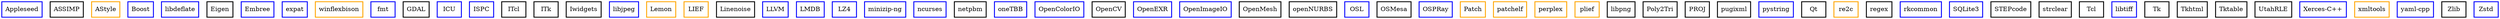 /*               D E P E N D E N C I E S . D O T
 *
 * Copyright (c) 2023 United States Government as represented by
 * the U.S. Army Research Laboratory.
 *
 * Redistribution and use in source (Graphviz format) and 'compiled'
 * forms (PDF, PostScript, HTML, RTF, etc.), with or without
 * modification, are permitted provided that the following conditions
 * are met:
 *
 * 1. Redistributions of source code (DOT format) must retain the
 * above copyright notice, this list of conditions and the following
 * disclaimer.
 *
 * 2. Redistributions in compiled form (transformed to other DTDs,
 * converted to PDF, PostScript, HTML, RTF, and other formats) must
 * reproduce the above copyright notice, this list of conditions and
 * the following disclaimer in the documentation and/or other
 * materials provided with the distribution.
 *
 * 3. The name of the author may not be used to endorse or promote
 * products derived from this documentation without specific prior
 * written permission.
 *
 * THIS DOCUMENTATION IS PROVIDED BY THE AUTHOR AS IS'' AND ANY
 * EXPRESS OR IMPLIED WARRANTIES, INCLUDING, BUT NOT LIMITED TO, THE
 * IMPLIED WARRANTIES OF MERCHANTABILITY AND FITNESS FOR A PARTICULAR
 * PURPOSE ARE DISCLAIMED. IN NO EVENT SHALL THE AUTHOR BE LIABLE FOR
 * ANY DIRECT, INDIRECT, INCIDENTAL, SPECIAL, EXEMPLARY, OR
 * CONSEQUENTIAL DAMAGES (INCLUDING, BUT NOT LIMITED TO, PROCUREMENT
 * OF SUBSTITUTE GOODS OR SERVICES; LOSS OF USE, DATA, OR PROFITS; OR
 * BUSINESS INTERRUPTION) HOWEVER CAUSED AND ON ANY THEORY OF
 * LIABILITY, WHETHER IN CONTRACT, STRICT LIABILITY, OR TORT
 * (INCLUDING NEGLIGENCE OR OTHERWISE) ARISING IN ANY WAY OUT OF THE
 * USE OF THIS DOCUMENTATION, EVEN IF ADVISED OF THE POSSIBILITY OF
 * SUCH DAMAGE.
 */

digraph Deps{

	// Nodes
	appleseed [color = "blue", style = bold, shape = box, URL="https://github.com/appleseedhq/appleseed", label = "Appleseed"];
	assetimport [color = "black", style = bold, shape = box, URL="https://github.com/assimp/assimp", label = "ASSIMP"];
	astyle [color = "orange", style = bold, shape = box, URL="https://astyle.sourceforge.net/", label = "AStyle"];
	boost [color = "blue", style = bold, shape = box, URL="https://github.com/boostorg/boost", label = "Boost"];
	deflate [color = "blue", style = bold, shape = box, URL="https://github.com/ebiggers/libdeflate", label = "libdeflate"];
	eigen [color = "black", style = bold, shape = box, URL="https://eigen.tuxfamily.org", label = "Eigen"];
	embree [color = "blue", style = bold, shape = box, URL="https://github.com/embree/embree", label = "Embree"];
	expat [color = "blue", style = bold, shape = box, URL="https://github.com/libexpat/libexpat", label = "expat"];
	flexbison [color = "orange", style = bold, shape = box, URL="https://github.com/lexxmark/winflexbison", label = "winflexbison"];
	fmt [color = "blue", style = bold, shape = box, URL="https://github.com/fmtlib/fmt", label = "fmt"];
	gdal [color = "black", style = bold, shape = box, URL="https://gdal.org", label = "GDAL"];
	icu [color = "blue", style = bold, shape = box, URL="https://github.com/unicode-org/icu", label = "ICU"];
	ispc [color = "blue", style = bold, shape = box, URL="https://github.com/ispc/ispc", label = "ISPC"];
	itcl [color = "black", style = bold, shape = box, URL="https://incrtcl.sourceforge.net/itcl", label = "ITcl"];
	itk [color = "black", style = bold, shape = box, URL="https://incrtcl.sourceforge.net/itk", label = "ITk"];
	iwidgets [color = "black", style = bold, shape = box, URL="https://incrtcl.sourceforge.net/iwidgets/iwidgets.html", label = "Iwidgets"];
	jpeg [color = "blue", style = bold, shape = box, URL="https://github.com/libjpeg-turbo/libjpeg-turbo", label = "libjpeg"];
	lemon [color = "orange", style = bold, shape = box, URL="https://sqlite.org/src/doc/trunk/doc/lemon.html", label = "Lemon"];
	lief [color = "orange", style = bold, shape = box, URL="https://github.com/lief-project/LIEF", label = "LIEF"];
	linenoise [color = "black", style = bold, shape = box, URL="https://github.com/msteveb/linenoise", label = "Linenoise"];
	llvm [color = "blue", style = bold, shape = box, URL="https://llvm.org", label = "LLVM"];
	lmdb [color = "blue", style = bold, shape = box, URL="https://github.com/LMDB/lmdb", label = "LMDB"];
	lz4 [color = "blue", style = bold, shape = box, URL="https://github.com/lz4/lz4", label = "LZ4"];
	minizip_ng [color = "blue", style = bold, shape = box, URL="https://github.com/zlib-ng/minizip-ng", label = "minizip-ng"];
	ncurses [color = "blue", style = bold, shape = box, URL="https://invisible-island.net/ncurses", label = "ncurses"];
	netpbm [color = "black", style = bold, shape = box, URL="http://netpbm.sourceforge.net", label = "netpbm"];
	onetbb [color = "blue", style = bold, shape = box, URL="https://github.com/oneapi-src/oneTBB", label = "oneTBB"];
	opencolorio [color = "blue", style = bold, shape = box, URL="https://github.com/AcademySoftwareFoundation/OpenColorIO", label = "OpenColorIO"];
	opencv [color = "black", style = bold, shape = box, URL="http://opencv.org", label = "OpenCV"];
	openexr [color = "blue", style = bold, shape = box, URL="https://github.com/AcademySoftwareFoundation/openexr", label = "OpenEXR"];
	openimageio [color = "blue", style = bold, shape = box, URL="https://github.com/OpenImageIO/oiio", label = "OpenImageIO"];
	openmesh [color = "black", style = bold, shape = box, URL="https://www.graphics.rwth-aachen.de/software/openmesh", label = "OpenMesh"];
	opennurbs [color = "black", style = bold, shape = box, URL="https://github.com/mcneel/opennurbs", label = "openNURBS"];
	osl [color = "blue", style = bold, shape = box, URL="https://github.com/AcademySoftwareFoundation/OpenShadingLanguage", label = "OSL"];
	osmesa [color = "black", style = bold, shape = box, URL="https://github.com/starseeker/osmesa", label = "OSMesa"];
	ospray [color = "blue", style = bold, shape = box, URL="https://github.com/ospray/OSPRay", label = "OSPRay"];
	patch [color = "orange", style = bold, shape = box, URL="https://github.com/shannonbooth/patch", label = "Patch"];
	patchelf [color = "orange", style = bold, shape = box, URL="https://github.com/NixOS/patchelf", label = "patchelf"];
	perplex [color = "orange", style = bold, shape = box, URL="https://github.com/BRL-CAD/perplex", label = "perplex"];
	plief [color = "orange", style = bold, shape = box, URL="https://github.com/BRL-CAD/plief", label = "plief"];
	png [color = "black", style = bold, shape = box, URL="http://www.libpng.org/pub/png/libpng.html", label = "libpng"];
	poly2tri [color = "black", style = bold, shape = box, URL="https://github.com/jhasse/poly2tri", label = "Poly2Tri"];
	proj [color = "black", style = bold, shape = box, URL="https://proj.org", label = "PROJ"];
	pugixml [color = "black", style = bold, shape = box, URL="https://pugixml.org", label = "pugixml"];
	pystring [color = "blue", style = bold, shape = box, URL="https://github.com/imageworks/pystring", label = "pystring"];
	qt [color = "black", style = bold, shape = box, URL="https://www.qt.io", label = "Qt"];
	re2c [color = "orange", style = bold, shape = box, URL="https://github.com/skvadrik/re2c", label = "re2c"];
	regex [color = "black", style = bold, shape = box, URL="https://github.com/BRL-CAD/regex", label = "regex"];
	rkcommon [color = "blue", style = bold, shape = box, URL="https://github.com/ospray/rkcommon", label = "rkcommon"];
	sqlite3 [color = "blue", style = bold, shape = box, URL="https://www.sqlite.org", label = "SQLite3"];
	stepcode [color = "black", style = bold, shape = box, URL="https://github.com/stepcode/stepcode", label = "STEPcode"];
	strclear [color = "black", style = bold, shape = box, URL="https://github.com/BRL-CAD/strclear", label = "strclear"];
	tcl [color = "black", style = bold, shape = box, URL="https://www.tcl.tk", label = "Tcl"];
	tiff [color = "blue", style = bold, shape = box, URL="https://gitlab.com/libtiff/libtiff", label = "libtiff"];
	tk [color = "black", style = bold, shape = box, URL="https://www.tcl.tk", label = "Tk"];
	tkhtml [color = "black", style = bold, shape = box, URL="https://github.com/BRL-CAD/tkhtml", label = "Tkhtml"];
	tktable [color = "black", style = bold, shape = box, URL="https://tktable.sourceforge.net", label = "Tktable"];
	utahrle [color = "black", style = bold, shape = box, URL="https://github.com/BRL-CAD/utahrle", label = "UtahRLE"];
	xerces_c [color = "blue", style = bold, shape = box, URL="https://xerces.apache.org/xerces-c", label = "Xerces-C++"];
	xmltools [color = "orange", style = bold, shape = box, URL="https://github.com/GNOME/libxml2", label = "xmltools"];
	yaml_cpp [color = "blue", style = bold, shape = box, URL="https://github.com/jbeder/yaml-cpp", label = "yaml-cpp"];
	zlib [color = "black", style = bold, shape = box, URL="https://zlib.net", label = "Zlib"];
	zstd [color = "blue", style = bold, shape = box, URL="https://github.com/facebook/zstd", label = "Zstd"];

}
